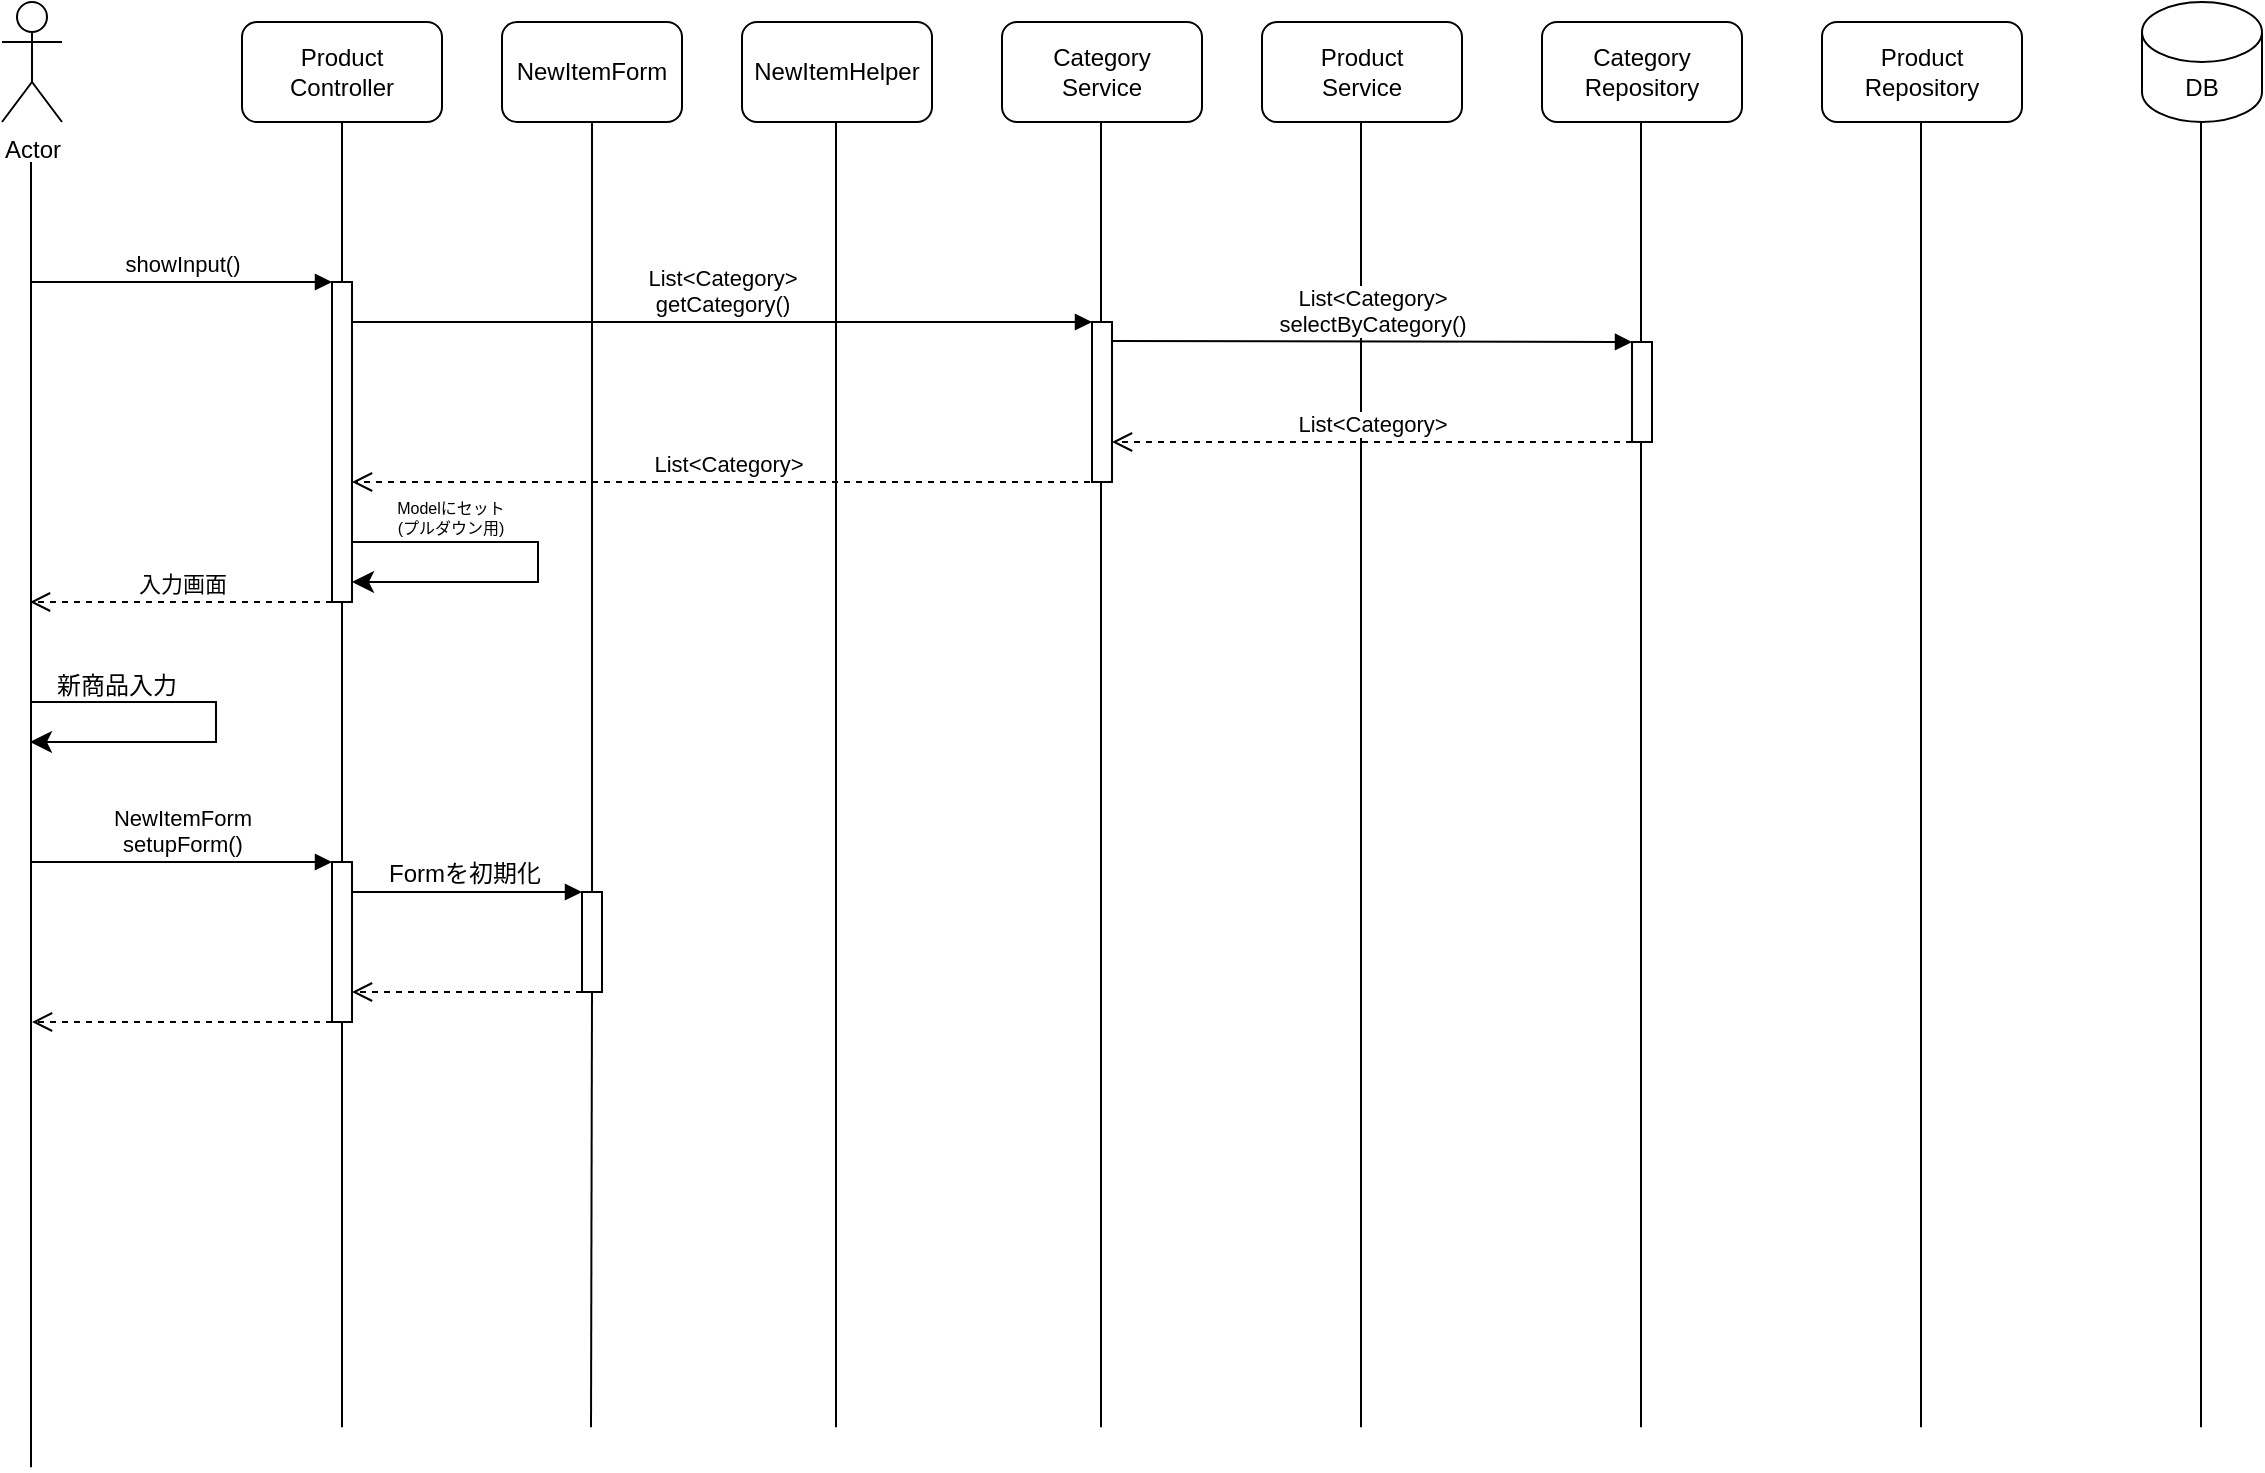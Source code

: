 <mxfile>
    <diagram id="0S2GH_IMDvOgs1QXw7YD" name="ページ1">
        <mxGraphModel dx="332" dy="186" grid="1" gridSize="10" guides="1" tooltips="1" connect="1" arrows="1" fold="1" page="1" pageScale="1" pageWidth="850" pageHeight="1100" math="0" shadow="0">
            <root>
                <mxCell id="0"/>
                <mxCell id="1" parent="0"/>
                <mxCell id="2" value="Actor" style="shape=umlActor;verticalLabelPosition=bottom;verticalAlign=top;html=1;outlineConnect=0;" parent="1" vertex="1">
                    <mxGeometry x="90" y="40" width="30" height="60" as="geometry"/>
                </mxCell>
                <mxCell id="6" value="Product&lt;div&gt;Controller&lt;/div&gt;" style="rounded=1;whiteSpace=wrap;html=1;" vertex="1" parent="1">
                    <mxGeometry x="210" y="50" width="100" height="50" as="geometry"/>
                </mxCell>
                <mxCell id="7" value="NewItemForm" style="rounded=1;whiteSpace=wrap;html=1;" vertex="1" parent="1">
                    <mxGeometry x="340" y="50" width="90" height="50" as="geometry"/>
                </mxCell>
                <mxCell id="8" value="NewItemHelper" style="rounded=1;whiteSpace=wrap;html=1;" vertex="1" parent="1">
                    <mxGeometry x="460" y="50" width="95" height="50" as="geometry"/>
                </mxCell>
                <mxCell id="12" value="Category&lt;div&gt;Service&lt;/div&gt;" style="rounded=1;whiteSpace=wrap;html=1;" vertex="1" parent="1">
                    <mxGeometry x="590" y="50" width="100" height="50" as="geometry"/>
                </mxCell>
                <mxCell id="13" value="Product&lt;div&gt;Service&lt;/div&gt;" style="rounded=1;whiteSpace=wrap;html=1;" vertex="1" parent="1">
                    <mxGeometry x="720" y="50" width="100" height="50" as="geometry"/>
                </mxCell>
                <mxCell id="14" value="Category&lt;div&gt;Repository&lt;/div&gt;" style="rounded=1;whiteSpace=wrap;html=1;" vertex="1" parent="1">
                    <mxGeometry x="860" y="50" width="100" height="50" as="geometry"/>
                </mxCell>
                <mxCell id="15" value="Product&lt;div&gt;Repository&lt;/div&gt;" style="rounded=1;whiteSpace=wrap;html=1;" vertex="1" parent="1">
                    <mxGeometry x="1000" y="50" width="100" height="50" as="geometry"/>
                </mxCell>
                <mxCell id="16" value="DB" style="shape=cylinder3;whiteSpace=wrap;html=1;boundedLbl=1;backgroundOutline=1;size=15;" vertex="1" parent="1">
                    <mxGeometry x="1160" y="40" width="60" height="60" as="geometry"/>
                </mxCell>
                <mxCell id="28" value="" style="endArrow=none;html=1;" edge="1" parent="1">
                    <mxGeometry width="50" height="50" relative="1" as="geometry">
                        <mxPoint x="104.5" y="772.667" as="sourcePoint"/>
                        <mxPoint x="104.5" y="120" as="targetPoint"/>
                    </mxGeometry>
                </mxCell>
                <mxCell id="29" value="" style="endArrow=none;html=1;" edge="1" parent="1" source="37">
                    <mxGeometry width="50" height="50" relative="1" as="geometry">
                        <mxPoint x="260" y="752.67" as="sourcePoint"/>
                        <mxPoint x="260" y="100.003" as="targetPoint"/>
                    </mxGeometry>
                </mxCell>
                <mxCell id="31" value="" style="endArrow=none;html=1;" edge="1" parent="1">
                    <mxGeometry width="50" height="50" relative="1" as="geometry">
                        <mxPoint x="507" y="752.67" as="sourcePoint"/>
                        <mxPoint x="507" y="100.003" as="targetPoint"/>
                    </mxGeometry>
                </mxCell>
                <mxCell id="32" value="" style="endArrow=none;html=1;" edge="1" parent="1" source="49">
                    <mxGeometry width="50" height="50" relative="1" as="geometry">
                        <mxPoint x="639.5" y="752.67" as="sourcePoint"/>
                        <mxPoint x="639.5" y="100.003" as="targetPoint"/>
                    </mxGeometry>
                </mxCell>
                <mxCell id="33" value="" style="endArrow=none;html=1;" edge="1" parent="1">
                    <mxGeometry width="50" height="50" relative="1" as="geometry">
                        <mxPoint x="769.5" y="752.67" as="sourcePoint"/>
                        <mxPoint x="769.5" y="100.003" as="targetPoint"/>
                    </mxGeometry>
                </mxCell>
                <mxCell id="34" value="" style="endArrow=none;html=1;" edge="1" parent="1" source="51">
                    <mxGeometry width="50" height="50" relative="1" as="geometry">
                        <mxPoint x="909.5" y="752.67" as="sourcePoint"/>
                        <mxPoint x="909.5" y="100.003" as="targetPoint"/>
                    </mxGeometry>
                </mxCell>
                <mxCell id="35" value="" style="endArrow=none;html=1;" edge="1" parent="1">
                    <mxGeometry width="50" height="50" relative="1" as="geometry">
                        <mxPoint x="1049.5" y="752.67" as="sourcePoint"/>
                        <mxPoint x="1049.5" y="100.003" as="targetPoint"/>
                    </mxGeometry>
                </mxCell>
                <mxCell id="36" value="" style="endArrow=none;html=1;" edge="1" parent="1">
                    <mxGeometry width="50" height="50" relative="1" as="geometry">
                        <mxPoint x="1189.5" y="752.67" as="sourcePoint"/>
                        <mxPoint x="1189.5" y="100.003" as="targetPoint"/>
                    </mxGeometry>
                </mxCell>
                <mxCell id="38" value="" style="endArrow=none;html=1;" edge="1" parent="1" source="70" target="37">
                    <mxGeometry width="50" height="50" relative="1" as="geometry">
                        <mxPoint x="260" y="752.67" as="sourcePoint"/>
                        <mxPoint x="260" y="100.003" as="targetPoint"/>
                    </mxGeometry>
                </mxCell>
                <mxCell id="37" value="" style="html=1;points=[[0,0,0,0,5],[0,1,0,0,-5],[1,0,0,0,5],[1,1,0,0,-5]];perimeter=orthogonalPerimeter;outlineConnect=0;targetShapes=umlLifeline;portConstraint=eastwest;newEdgeStyle={&quot;curved&quot;:0,&quot;rounded&quot;:0};" vertex="1" parent="1">
                    <mxGeometry x="255" y="180" width="10" height="160" as="geometry"/>
                </mxCell>
                <mxCell id="43" value="showInput()" style="html=1;verticalAlign=bottom;endArrow=block;curved=0;rounded=0;" edge="1" parent="1" target="37">
                    <mxGeometry width="80" relative="1" as="geometry">
                        <mxPoint x="105" y="180" as="sourcePoint"/>
                        <mxPoint x="320" y="220" as="targetPoint"/>
                    </mxGeometry>
                </mxCell>
                <mxCell id="44" value="List&amp;lt;Category&amp;gt;&lt;div&gt;getCategory()&lt;/div&gt;" style="html=1;verticalAlign=bottom;endArrow=block;curved=0;rounded=0;" edge="1" parent="1" source="37">
                    <mxGeometry width="80" relative="1" as="geometry">
                        <mxPoint x="285" y="200" as="sourcePoint"/>
                        <mxPoint x="635" y="200" as="targetPoint"/>
                    </mxGeometry>
                </mxCell>
                <mxCell id="46" value="" style="endArrow=none;html=1;entryX=0.5;entryY=1;entryDx=0;entryDy=0;" edge="1" parent="1" source="72" target="7">
                    <mxGeometry width="50" height="50" relative="1" as="geometry">
                        <mxPoint x="384.5" y="752.67" as="sourcePoint"/>
                        <mxPoint x="384.5" y="270" as="targetPoint"/>
                    </mxGeometry>
                </mxCell>
                <mxCell id="48" value="List&amp;lt;Category&amp;gt;" style="html=1;verticalAlign=bottom;endArrow=open;dashed=1;endSize=8;curved=0;rounded=0;exitX=0.5;exitY=1;exitDx=0;exitDy=0;exitPerimeter=0;" edge="1" parent="1" source="49" target="37">
                    <mxGeometry relative="1" as="geometry">
                        <mxPoint x="620" y="280" as="sourcePoint"/>
                        <mxPoint x="279.61" y="261.12" as="targetPoint"/>
                        <Array as="points"/>
                    </mxGeometry>
                </mxCell>
                <mxCell id="50" value="" style="endArrow=none;html=1;" edge="1" parent="1" target="49">
                    <mxGeometry width="50" height="50" relative="1" as="geometry">
                        <mxPoint x="639.5" y="752.67" as="sourcePoint"/>
                        <mxPoint x="639.5" y="100.003" as="targetPoint"/>
                    </mxGeometry>
                </mxCell>
                <mxCell id="49" value="" style="html=1;points=[[0,0,0,0,5],[0,1,0,0,-5],[1,0,0,0,5],[1,1,0,0,-5]];perimeter=orthogonalPerimeter;outlineConnect=0;targetShapes=umlLifeline;portConstraint=eastwest;newEdgeStyle={&quot;curved&quot;:0,&quot;rounded&quot;:0};" vertex="1" parent="1">
                    <mxGeometry x="635" y="200" width="10" height="80" as="geometry"/>
                </mxCell>
                <mxCell id="52" value="" style="endArrow=none;html=1;" edge="1" parent="1" target="51">
                    <mxGeometry width="50" height="50" relative="1" as="geometry">
                        <mxPoint x="909.5" y="752.67" as="sourcePoint"/>
                        <mxPoint x="909.5" y="100.003" as="targetPoint"/>
                    </mxGeometry>
                </mxCell>
                <mxCell id="51" value="" style="html=1;points=[[0,0,0,0,5],[0,1,0,0,-5],[1,0,0,0,5],[1,1,0,0,-5]];perimeter=orthogonalPerimeter;outlineConnect=0;targetShapes=umlLifeline;portConstraint=eastwest;newEdgeStyle={&quot;curved&quot;:0,&quot;rounded&quot;:0};" vertex="1" parent="1">
                    <mxGeometry x="905" y="210" width="10" height="50" as="geometry"/>
                </mxCell>
                <mxCell id="53" value="List&amp;lt;Category&amp;gt;&lt;div&gt;selectByCategory()&lt;/div&gt;" style="html=1;verticalAlign=bottom;endArrow=block;curved=0;rounded=0;exitX=0.983;exitY=0.118;exitDx=0;exitDy=0;exitPerimeter=0;" edge="1" parent="1" source="49" target="51">
                    <mxGeometry width="80" relative="1" as="geometry">
                        <mxPoint x="710" y="210" as="sourcePoint"/>
                        <mxPoint x="790" y="210" as="targetPoint"/>
                    </mxGeometry>
                </mxCell>
                <mxCell id="54" value="List&amp;lt;Category&amp;gt;" style="html=1;verticalAlign=bottom;endArrow=open;dashed=1;endSize=8;curved=0;rounded=0;exitX=0;exitY=1;exitDx=0;exitDy=-5;exitPerimeter=0;" edge="1" parent="1">
                    <mxGeometry relative="1" as="geometry">
                        <mxPoint x="905" y="260" as="sourcePoint"/>
                        <mxPoint x="645" y="260" as="targetPoint"/>
                    </mxGeometry>
                </mxCell>
                <mxCell id="56" value="入力画面" style="html=1;verticalAlign=bottom;endArrow=open;dashed=1;endSize=8;curved=0;rounded=0;" edge="1" parent="1">
                    <mxGeometry relative="1" as="geometry">
                        <mxPoint x="255" y="340" as="sourcePoint"/>
                        <mxPoint x="104" y="340" as="targetPoint"/>
                    </mxGeometry>
                </mxCell>
                <mxCell id="63" value="" style="edgeStyle=segmentEdgeStyle;endArrow=classic;html=1;curved=0;rounded=0;endSize=8;startSize=8;" edge="1" parent="1">
                    <mxGeometry width="50" height="50" relative="1" as="geometry">
                        <mxPoint x="104" y="390" as="sourcePoint"/>
                        <mxPoint x="104" y="410" as="targetPoint"/>
                        <Array as="points">
                            <mxPoint x="197" y="390"/>
                            <mxPoint x="197" y="410"/>
                        </Array>
                    </mxGeometry>
                </mxCell>
                <mxCell id="64" value="新商品入力" style="text;html=1;align=center;verticalAlign=middle;resizable=0;points=[];autosize=1;strokeColor=none;fillColor=none;" vertex="1" parent="1">
                    <mxGeometry x="107" y="367" width="80" height="30" as="geometry"/>
                </mxCell>
                <mxCell id="67" value="" style="edgeStyle=segmentEdgeStyle;endArrow=classic;html=1;curved=0;rounded=0;endSize=8;startSize=8;" edge="1" parent="1">
                    <mxGeometry width="50" height="50" relative="1" as="geometry">
                        <mxPoint x="265" y="310" as="sourcePoint"/>
                        <mxPoint x="265" y="330" as="targetPoint"/>
                        <Array as="points">
                            <mxPoint x="358" y="310"/>
                            <mxPoint x="358" y="330"/>
                        </Array>
                    </mxGeometry>
                </mxCell>
                <mxCell id="68" value="Modelにセット&lt;div&gt;(プルダウン用)&lt;/div&gt;" style="text;html=1;align=center;verticalAlign=middle;resizable=0;points=[];autosize=1;strokeColor=none;fillColor=none;fontSize=8;" vertex="1" parent="1">
                    <mxGeometry x="274" y="283" width="80" height="30" as="geometry"/>
                </mxCell>
                <mxCell id="69" value="&lt;div&gt;NewItemForm&lt;/div&gt;setupForm()" style="html=1;verticalAlign=bottom;endArrow=block;curved=0;rounded=0;" edge="1" parent="1" target="70">
                    <mxGeometry width="80" relative="1" as="geometry">
                        <mxPoint x="105" y="470" as="sourcePoint"/>
                        <mxPoint x="240" y="470" as="targetPoint"/>
                    </mxGeometry>
                </mxCell>
                <mxCell id="71" value="" style="endArrow=none;html=1;" edge="1" parent="1" target="70">
                    <mxGeometry width="50" height="50" relative="1" as="geometry">
                        <mxPoint x="260" y="752.67" as="sourcePoint"/>
                        <mxPoint x="260" y="340" as="targetPoint"/>
                    </mxGeometry>
                </mxCell>
                <mxCell id="70" value="" style="html=1;points=[[0,0,0,0,5],[0,1,0,0,-5],[1,0,0,0,5],[1,1,0,0,-5]];perimeter=orthogonalPerimeter;outlineConnect=0;targetShapes=umlLifeline;portConstraint=eastwest;newEdgeStyle={&quot;curved&quot;:0,&quot;rounded&quot;:0};" vertex="1" parent="1">
                    <mxGeometry x="255" y="470" width="10" height="80" as="geometry"/>
                </mxCell>
                <mxCell id="73" value="" style="endArrow=none;html=1;entryX=0.5;entryY=1;entryDx=0;entryDy=0;" edge="1" parent="1" target="72">
                    <mxGeometry width="50" height="50" relative="1" as="geometry">
                        <mxPoint x="384.5" y="752.67" as="sourcePoint"/>
                        <mxPoint x="385" y="100" as="targetPoint"/>
                    </mxGeometry>
                </mxCell>
                <mxCell id="72" value="" style="html=1;points=[[0,0,0,0,5],[0,1,0,0,-5],[1,0,0,0,5],[1,1,0,0,-5]];perimeter=orthogonalPerimeter;outlineConnect=0;targetShapes=umlLifeline;portConstraint=eastwest;newEdgeStyle={&quot;curved&quot;:0,&quot;rounded&quot;:0};" vertex="1" parent="1">
                    <mxGeometry x="380" y="485" width="10" height="50" as="geometry"/>
                </mxCell>
                <mxCell id="75" value="" style="html=1;verticalAlign=bottom;endArrow=block;curved=0;rounded=0;" edge="1" parent="1">
                    <mxGeometry width="80" relative="1" as="geometry">
                        <mxPoint x="265" y="485" as="sourcePoint"/>
                        <mxPoint x="380" y="485" as="targetPoint"/>
                    </mxGeometry>
                </mxCell>
                <mxCell id="76" value="Formを初期化" style="text;html=1;align=center;verticalAlign=middle;resizable=0;points=[];autosize=1;strokeColor=none;fillColor=none;" vertex="1" parent="1">
                    <mxGeometry x="271" y="461" width="100" height="30" as="geometry"/>
                </mxCell>
                <mxCell id="77" value="" style="html=1;verticalAlign=bottom;endArrow=open;dashed=1;endSize=8;curved=0;rounded=0;exitX=0;exitY=1;exitDx=0;exitDy=-5;exitPerimeter=0;" edge="1" parent="1">
                    <mxGeometry relative="1" as="geometry">
                        <mxPoint x="380" y="535" as="sourcePoint"/>
                        <mxPoint x="265" y="535" as="targetPoint"/>
                    </mxGeometry>
                </mxCell>
                <mxCell id="78" value="" style="html=1;verticalAlign=bottom;endArrow=open;dashed=1;endSize=8;curved=0;rounded=0;exitX=0;exitY=1;exitDx=0;exitDy=-5;exitPerimeter=0;" edge="1" parent="1">
                    <mxGeometry relative="1" as="geometry">
                        <mxPoint x="255" y="550" as="sourcePoint"/>
                        <mxPoint x="105" y="550" as="targetPoint"/>
                    </mxGeometry>
                </mxCell>
            </root>
        </mxGraphModel>
    </diagram>
</mxfile>